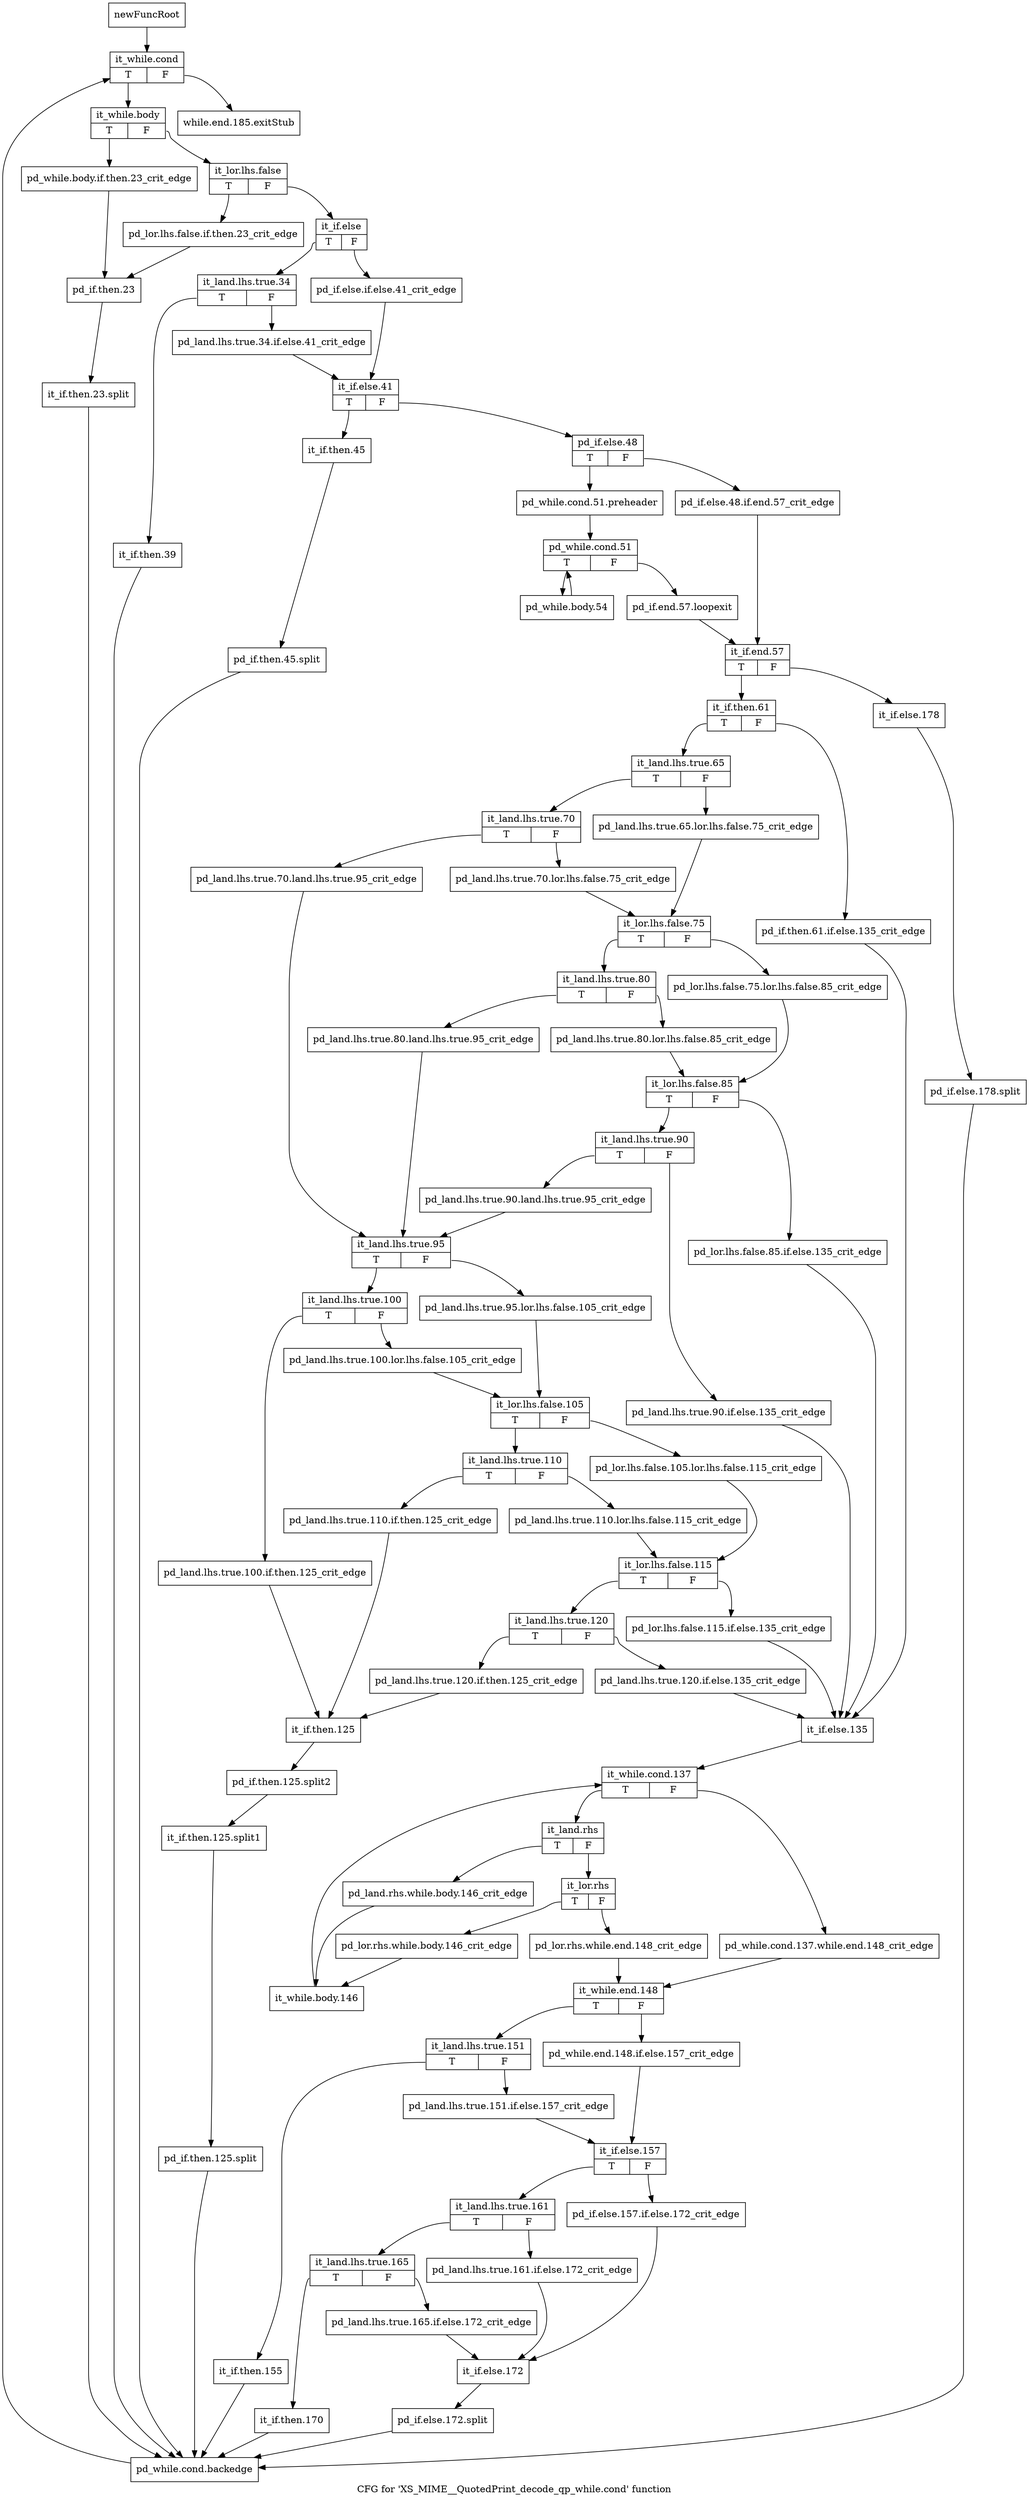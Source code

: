 digraph "CFG for 'XS_MIME__QuotedPrint_decode_qp_while.cond' function" {
	label="CFG for 'XS_MIME__QuotedPrint_decode_qp_while.cond' function";

	Node0x584c560 [shape=record,label="{newFuncRoot}"];
	Node0x584c560 -> Node0x584c600;
	Node0x584c5b0 [shape=record,label="{while.end.185.exitStub}"];
	Node0x584c600 [shape=record,label="{it_while.cond|{<s0>T|<s1>F}}"];
	Node0x584c600:s0 -> Node0x584c650;
	Node0x584c600:s1 -> Node0x584c5b0;
	Node0x584c650 [shape=record,label="{it_while.body|{<s0>T|<s1>F}}"];
	Node0x584c650:s0 -> Node0x584dd20;
	Node0x584c650:s1 -> Node0x584c6a0;
	Node0x584c6a0 [shape=record,label="{it_lor.lhs.false|{<s0>T|<s1>F}}"];
	Node0x584c6a0:s0 -> Node0x584dcd0;
	Node0x584c6a0:s1 -> Node0x584c6f0;
	Node0x584c6f0 [shape=record,label="{it_if.else|{<s0>T|<s1>F}}"];
	Node0x584c6f0:s0 -> Node0x584c790;
	Node0x584c6f0:s1 -> Node0x584c740;
	Node0x584c740 [shape=record,label="{pd_if.else.if.else.41_crit_edge}"];
	Node0x584c740 -> Node0x584c830;
	Node0x584c790 [shape=record,label="{it_land.lhs.true.34|{<s0>T|<s1>F}}"];
	Node0x584c790:s0 -> Node0x584dc80;
	Node0x584c790:s1 -> Node0x584c7e0;
	Node0x584c7e0 [shape=record,label="{pd_land.lhs.true.34.if.else.41_crit_edge}"];
	Node0x584c7e0 -> Node0x584c830;
	Node0x584c830 [shape=record,label="{it_if.else.41|{<s0>T|<s1>F}}"];
	Node0x584c830:s0 -> Node0x584dc30;
	Node0x584c830:s1 -> Node0x584c880;
	Node0x584c880 [shape=record,label="{pd_if.else.48|{<s0>T|<s1>F}}"];
	Node0x584c880:s0 -> Node0x584c920;
	Node0x584c880:s1 -> Node0x584c8d0;
	Node0x584c8d0 [shape=record,label="{pd_if.else.48.if.end.57_crit_edge}"];
	Node0x584c8d0 -> Node0x584ca10;
	Node0x584c920 [shape=record,label="{pd_while.cond.51.preheader}"];
	Node0x584c920 -> Node0x584c970;
	Node0x584c970 [shape=record,label="{pd_while.cond.51|{<s0>T|<s1>F}}"];
	Node0x584c970:s0 -> Node0x584dbe0;
	Node0x584c970:s1 -> Node0x584c9c0;
	Node0x584c9c0 [shape=record,label="{pd_if.end.57.loopexit}"];
	Node0x584c9c0 -> Node0x584ca10;
	Node0x584ca10 [shape=record,label="{it_if.end.57|{<s0>T|<s1>F}}"];
	Node0x584ca10:s0 -> Node0x584cab0;
	Node0x584ca10:s1 -> Node0x584ca60;
	Node0x584ca60 [shape=record,label="{it_if.else.178}"];
	Node0x584ca60 -> Node0x6e775e0;
	Node0x6e775e0 [shape=record,label="{pd_if.else.178.split}"];
	Node0x6e775e0 -> Node0x584ddc0;
	Node0x584cab0 [shape=record,label="{it_if.then.61|{<s0>T|<s1>F}}"];
	Node0x584cab0:s0 -> Node0x584cb50;
	Node0x584cab0:s1 -> Node0x584cb00;
	Node0x584cb00 [shape=record,label="{pd_if.then.61.if.else.135_crit_edge}"];
	Node0x584cb00 -> Node0x584d3c0;
	Node0x584cb50 [shape=record,label="{it_land.lhs.true.65|{<s0>T|<s1>F}}"];
	Node0x584cb50:s0 -> Node0x584cbf0;
	Node0x584cb50:s1 -> Node0x584cba0;
	Node0x584cba0 [shape=record,label="{pd_land.lhs.true.65.lor.lhs.false.75_crit_edge}"];
	Node0x584cba0 -> Node0x584cc90;
	Node0x584cbf0 [shape=record,label="{it_land.lhs.true.70|{<s0>T|<s1>F}}"];
	Node0x584cbf0:s0 -> Node0x584cfb0;
	Node0x584cbf0:s1 -> Node0x584cc40;
	Node0x584cc40 [shape=record,label="{pd_land.lhs.true.70.lor.lhs.false.75_crit_edge}"];
	Node0x584cc40 -> Node0x584cc90;
	Node0x584cc90 [shape=record,label="{it_lor.lhs.false.75|{<s0>T|<s1>F}}"];
	Node0x584cc90:s0 -> Node0x584cd30;
	Node0x584cc90:s1 -> Node0x584cce0;
	Node0x584cce0 [shape=record,label="{pd_lor.lhs.false.75.lor.lhs.false.85_crit_edge}"];
	Node0x584cce0 -> Node0x584cdd0;
	Node0x584cd30 [shape=record,label="{it_land.lhs.true.80|{<s0>T|<s1>F}}"];
	Node0x584cd30:s0 -> Node0x584cf60;
	Node0x584cd30:s1 -> Node0x584cd80;
	Node0x584cd80 [shape=record,label="{pd_land.lhs.true.80.lor.lhs.false.85_crit_edge}"];
	Node0x584cd80 -> Node0x584cdd0;
	Node0x584cdd0 [shape=record,label="{it_lor.lhs.false.85|{<s0>T|<s1>F}}"];
	Node0x584cdd0:s0 -> Node0x584ce70;
	Node0x584cdd0:s1 -> Node0x584ce20;
	Node0x584ce20 [shape=record,label="{pd_lor.lhs.false.85.if.else.135_crit_edge}"];
	Node0x584ce20 -> Node0x584d3c0;
	Node0x584ce70 [shape=record,label="{it_land.lhs.true.90|{<s0>T|<s1>F}}"];
	Node0x584ce70:s0 -> Node0x584cf10;
	Node0x584ce70:s1 -> Node0x584cec0;
	Node0x584cec0 [shape=record,label="{pd_land.lhs.true.90.if.else.135_crit_edge}"];
	Node0x584cec0 -> Node0x584d3c0;
	Node0x584cf10 [shape=record,label="{pd_land.lhs.true.90.land.lhs.true.95_crit_edge}"];
	Node0x584cf10 -> Node0x584d000;
	Node0x584cf60 [shape=record,label="{pd_land.lhs.true.80.land.lhs.true.95_crit_edge}"];
	Node0x584cf60 -> Node0x584d000;
	Node0x584cfb0 [shape=record,label="{pd_land.lhs.true.70.land.lhs.true.95_crit_edge}"];
	Node0x584cfb0 -> Node0x584d000;
	Node0x584d000 [shape=record,label="{it_land.lhs.true.95|{<s0>T|<s1>F}}"];
	Node0x584d000:s0 -> Node0x584d0a0;
	Node0x584d000:s1 -> Node0x584d050;
	Node0x584d050 [shape=record,label="{pd_land.lhs.true.95.lor.lhs.false.105_crit_edge}"];
	Node0x584d050 -> Node0x584d140;
	Node0x584d0a0 [shape=record,label="{it_land.lhs.true.100|{<s0>T|<s1>F}}"];
	Node0x584d0a0:s0 -> Node0x584db40;
	Node0x584d0a0:s1 -> Node0x584d0f0;
	Node0x584d0f0 [shape=record,label="{pd_land.lhs.true.100.lor.lhs.false.105_crit_edge}"];
	Node0x584d0f0 -> Node0x584d140;
	Node0x584d140 [shape=record,label="{it_lor.lhs.false.105|{<s0>T|<s1>F}}"];
	Node0x584d140:s0 -> Node0x584d1e0;
	Node0x584d140:s1 -> Node0x584d190;
	Node0x584d190 [shape=record,label="{pd_lor.lhs.false.105.lor.lhs.false.115_crit_edge}"];
	Node0x584d190 -> Node0x584d280;
	Node0x584d1e0 [shape=record,label="{it_land.lhs.true.110|{<s0>T|<s1>F}}"];
	Node0x584d1e0:s0 -> Node0x584daf0;
	Node0x584d1e0:s1 -> Node0x584d230;
	Node0x584d230 [shape=record,label="{pd_land.lhs.true.110.lor.lhs.false.115_crit_edge}"];
	Node0x584d230 -> Node0x584d280;
	Node0x584d280 [shape=record,label="{it_lor.lhs.false.115|{<s0>T|<s1>F}}"];
	Node0x584d280:s0 -> Node0x584d320;
	Node0x584d280:s1 -> Node0x584d2d0;
	Node0x584d2d0 [shape=record,label="{pd_lor.lhs.false.115.if.else.135_crit_edge}"];
	Node0x584d2d0 -> Node0x584d3c0;
	Node0x584d320 [shape=record,label="{it_land.lhs.true.120|{<s0>T|<s1>F}}"];
	Node0x584d320:s0 -> Node0x584daa0;
	Node0x584d320:s1 -> Node0x584d370;
	Node0x584d370 [shape=record,label="{pd_land.lhs.true.120.if.else.135_crit_edge}"];
	Node0x584d370 -> Node0x584d3c0;
	Node0x584d3c0 [shape=record,label="{it_if.else.135}"];
	Node0x584d3c0 -> Node0x584d410;
	Node0x584d410 [shape=record,label="{it_while.cond.137|{<s0>T|<s1>F}}"];
	Node0x584d410:s0 -> Node0x584d4b0;
	Node0x584d410:s1 -> Node0x584d460;
	Node0x584d460 [shape=record,label="{pd_while.cond.137.while.end.148_crit_edge}"];
	Node0x584d460 -> Node0x584d5a0;
	Node0x584d4b0 [shape=record,label="{it_land.rhs|{<s0>T|<s1>F}}"];
	Node0x584d4b0:s0 -> Node0x584da00;
	Node0x584d4b0:s1 -> Node0x584d500;
	Node0x584d500 [shape=record,label="{it_lor.rhs|{<s0>T|<s1>F}}"];
	Node0x584d500:s0 -> Node0x584d9b0;
	Node0x584d500:s1 -> Node0x584d550;
	Node0x584d550 [shape=record,label="{pd_lor.rhs.while.end.148_crit_edge}"];
	Node0x584d550 -> Node0x584d5a0;
	Node0x584d5a0 [shape=record,label="{it_while.end.148|{<s0>T|<s1>F}}"];
	Node0x584d5a0:s0 -> Node0x584d640;
	Node0x584d5a0:s1 -> Node0x584d5f0;
	Node0x584d5f0 [shape=record,label="{pd_while.end.148.if.else.157_crit_edge}"];
	Node0x584d5f0 -> Node0x584d6e0;
	Node0x584d640 [shape=record,label="{it_land.lhs.true.151|{<s0>T|<s1>F}}"];
	Node0x584d640:s0 -> Node0x584d960;
	Node0x584d640:s1 -> Node0x584d690;
	Node0x584d690 [shape=record,label="{pd_land.lhs.true.151.if.else.157_crit_edge}"];
	Node0x584d690 -> Node0x584d6e0;
	Node0x584d6e0 [shape=record,label="{it_if.else.157|{<s0>T|<s1>F}}"];
	Node0x584d6e0:s0 -> Node0x584d780;
	Node0x584d6e0:s1 -> Node0x584d730;
	Node0x584d730 [shape=record,label="{pd_if.else.157.if.else.172_crit_edge}"];
	Node0x584d730 -> Node0x584d8c0;
	Node0x584d780 [shape=record,label="{it_land.lhs.true.161|{<s0>T|<s1>F}}"];
	Node0x584d780:s0 -> Node0x584d820;
	Node0x584d780:s1 -> Node0x584d7d0;
	Node0x584d7d0 [shape=record,label="{pd_land.lhs.true.161.if.else.172_crit_edge}"];
	Node0x584d7d0 -> Node0x584d8c0;
	Node0x584d820 [shape=record,label="{it_land.lhs.true.165|{<s0>T|<s1>F}}"];
	Node0x584d820:s0 -> Node0x584d910;
	Node0x584d820:s1 -> Node0x584d870;
	Node0x584d870 [shape=record,label="{pd_land.lhs.true.165.if.else.172_crit_edge}"];
	Node0x584d870 -> Node0x584d8c0;
	Node0x584d8c0 [shape=record,label="{it_if.else.172}"];
	Node0x584d8c0 -> Node0x6e76a10;
	Node0x6e76a10 [shape=record,label="{pd_if.else.172.split}"];
	Node0x6e76a10 -> Node0x584ddc0;
	Node0x584d910 [shape=record,label="{it_if.then.170}"];
	Node0x584d910 -> Node0x584ddc0;
	Node0x584d960 [shape=record,label="{it_if.then.155}"];
	Node0x584d960 -> Node0x584ddc0;
	Node0x584d9b0 [shape=record,label="{pd_lor.rhs.while.body.146_crit_edge}"];
	Node0x584d9b0 -> Node0x584da50;
	Node0x584da00 [shape=record,label="{pd_land.rhs.while.body.146_crit_edge}"];
	Node0x584da00 -> Node0x584da50;
	Node0x584da50 [shape=record,label="{it_while.body.146}"];
	Node0x584da50 -> Node0x584d410;
	Node0x584daa0 [shape=record,label="{pd_land.lhs.true.120.if.then.125_crit_edge}"];
	Node0x584daa0 -> Node0x584db90;
	Node0x584daf0 [shape=record,label="{pd_land.lhs.true.110.if.then.125_crit_edge}"];
	Node0x584daf0 -> Node0x584db90;
	Node0x584db40 [shape=record,label="{pd_land.lhs.true.100.if.then.125_crit_edge}"];
	Node0x584db40 -> Node0x584db90;
	Node0x584db90 [shape=record,label="{it_if.then.125}"];
	Node0x584db90 -> Node0x6e702e0;
	Node0x6e702e0 [shape=record,label="{pd_if.then.125.split2}"];
	Node0x6e702e0 -> Node0x65db270;
	Node0x65db270 [shape=record,label="{it_if.then.125.split1}"];
	Node0x65db270 -> Node0x6e763d0;
	Node0x6e763d0 [shape=record,label="{pd_if.then.125.split}"];
	Node0x6e763d0 -> Node0x584ddc0;
	Node0x584dbe0 [shape=record,label="{pd_while.body.54}"];
	Node0x584dbe0 -> Node0x584c970;
	Node0x584dc30 [shape=record,label="{it_if.then.45}"];
	Node0x584dc30 -> Node0x6e76c30;
	Node0x6e76c30 [shape=record,label="{pd_if.then.45.split}"];
	Node0x6e76c30 -> Node0x584ddc0;
	Node0x584dc80 [shape=record,label="{it_if.then.39}"];
	Node0x584dc80 -> Node0x584ddc0;
	Node0x584dcd0 [shape=record,label="{pd_lor.lhs.false.if.then.23_crit_edge}"];
	Node0x584dcd0 -> Node0x584dd70;
	Node0x584dd20 [shape=record,label="{pd_while.body.if.then.23_crit_edge}"];
	Node0x584dd20 -> Node0x584dd70;
	Node0x584dd70 [shape=record,label="{pd_if.then.23}"];
	Node0x584dd70 -> Node0x6e760e0;
	Node0x6e760e0 [shape=record,label="{it_if.then.23.split}"];
	Node0x6e760e0 -> Node0x584ddc0;
	Node0x584ddc0 [shape=record,label="{pd_while.cond.backedge}"];
	Node0x584ddc0 -> Node0x584c600;
}
